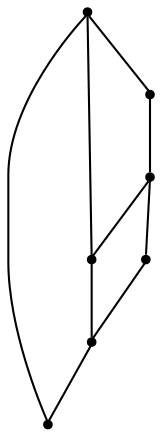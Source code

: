 graph {
  node [shape=point,comment="{\"directed\":false,\"doi\":\"10.1007/978-3-642-18469-7_19\",\"figure\":\"6 (1)\"}"]

  v0 [pos="909.2503344833572,833.5585894547866"]
  v1 [pos="882.2280520391284,779.5501315913987"]
  v2 [pos="814.6723141131569,887.5673016719244"]
  v3 [pos="828.1834235198716,793.0522460572457"]
  v4 [pos="814.6723141131569,766.0477627718018"]
  v5 [pos="747.1165761871854,833.5585894547866"]
  v6 [pos="733.6054031496714,806.5543605230927"]

  v0 -- v1 [id="-1",pos="909.2503344833572,833.5585894547866 949.7839172266986,820.0564114005022 949.7839172266986,820.0564114005022 949.7839172266986,820.0564114005022 922.7616347824699,779.5499408260863 922.7616347824699,779.5499408260863 922.7616347824699,779.5499408260863 882.2280520391284,779.5501315913987 882.2280520391284,779.5501315913987 882.2280520391284,779.5501315913987"]
  v6 -- v5 [id="-2",pos="733.6054031496714,806.5543605230927 693.072011298728,793.0521188803707 693.072011298728,793.0521188803707 693.072011298728,793.0521188803707 693.072011298728,820.0564114005022 693.072011298728,820.0564114005022 693.072011298728,820.0564114005022 747.1165761871854,833.5585894547866 747.1165761871854,833.5585894547866 747.1165761871854,833.5585894547866"]
  v5 -- v3 [id="-3",pos="747.1165761871854,833.5585894547866 828.1834235198716,793.0522460572457 828.1834235198716,793.0522460572457 828.1834235198716,793.0522460572457"]
  v4 -- v6 [id="-4",pos="814.6723141131569,766.0477627718018 760.6278128554987,766.0478263602392 760.6278128554987,766.0478263602392 760.6278128554987,766.0478263602392 733.6054031496714,806.5543605230927 733.6054031496714,806.5543605230927 733.6054031496714,806.5543605230927"]
  v5 -- v2 [id="-5",pos="747.1165761871854,833.5585894547866 774.1389222622134,874.0650600292024 774.1389222622134,874.0650600292024 774.1389222622134,874.0650600292024 814.6723141131569,887.5673016719244 814.6723141131569,887.5673016719244 814.6723141131569,887.5673016719244"]
  v4 -- v1 [id="-6",pos="814.6723141131569,766.0477627718018 841.6945965573856,752.5455847175174 841.6945965573856,752.5455847175174 841.6945965573856,752.5455847175174 868.7169426324137,752.5455847175174 868.7169426324137,752.5455847175174 868.7169426324137,752.5455847175174 882.2280520391284,779.5501315913987 882.2280520391284,779.5501315913987 882.2280520391284,779.5501315913987"]
  v4 -- v3 [id="-7",pos="814.6723141131569,766.0477627718018 828.1834235198716,793.0522460572457 828.1834235198716,793.0522460572457 828.1834235198716,793.0522460572457"]
  v3 -- v0 [id="-8",pos="828.1834235198716,793.0522460572457 909.2503344833572,833.5585894547866 909.2503344833572,833.5585894547866 909.2503344833572,833.5585894547866"]
  v2 -- v0 [id="-9",pos="814.6723141131569,887.5673016719244 868.7170062632131,874.0650600292024 868.7170062632131,874.0650600292024 868.7170062632131,874.0650600292024 909.2503344833572,833.5585894547866 909.2503344833572,833.5585894547866 909.2503344833572,833.5585894547866"]
}